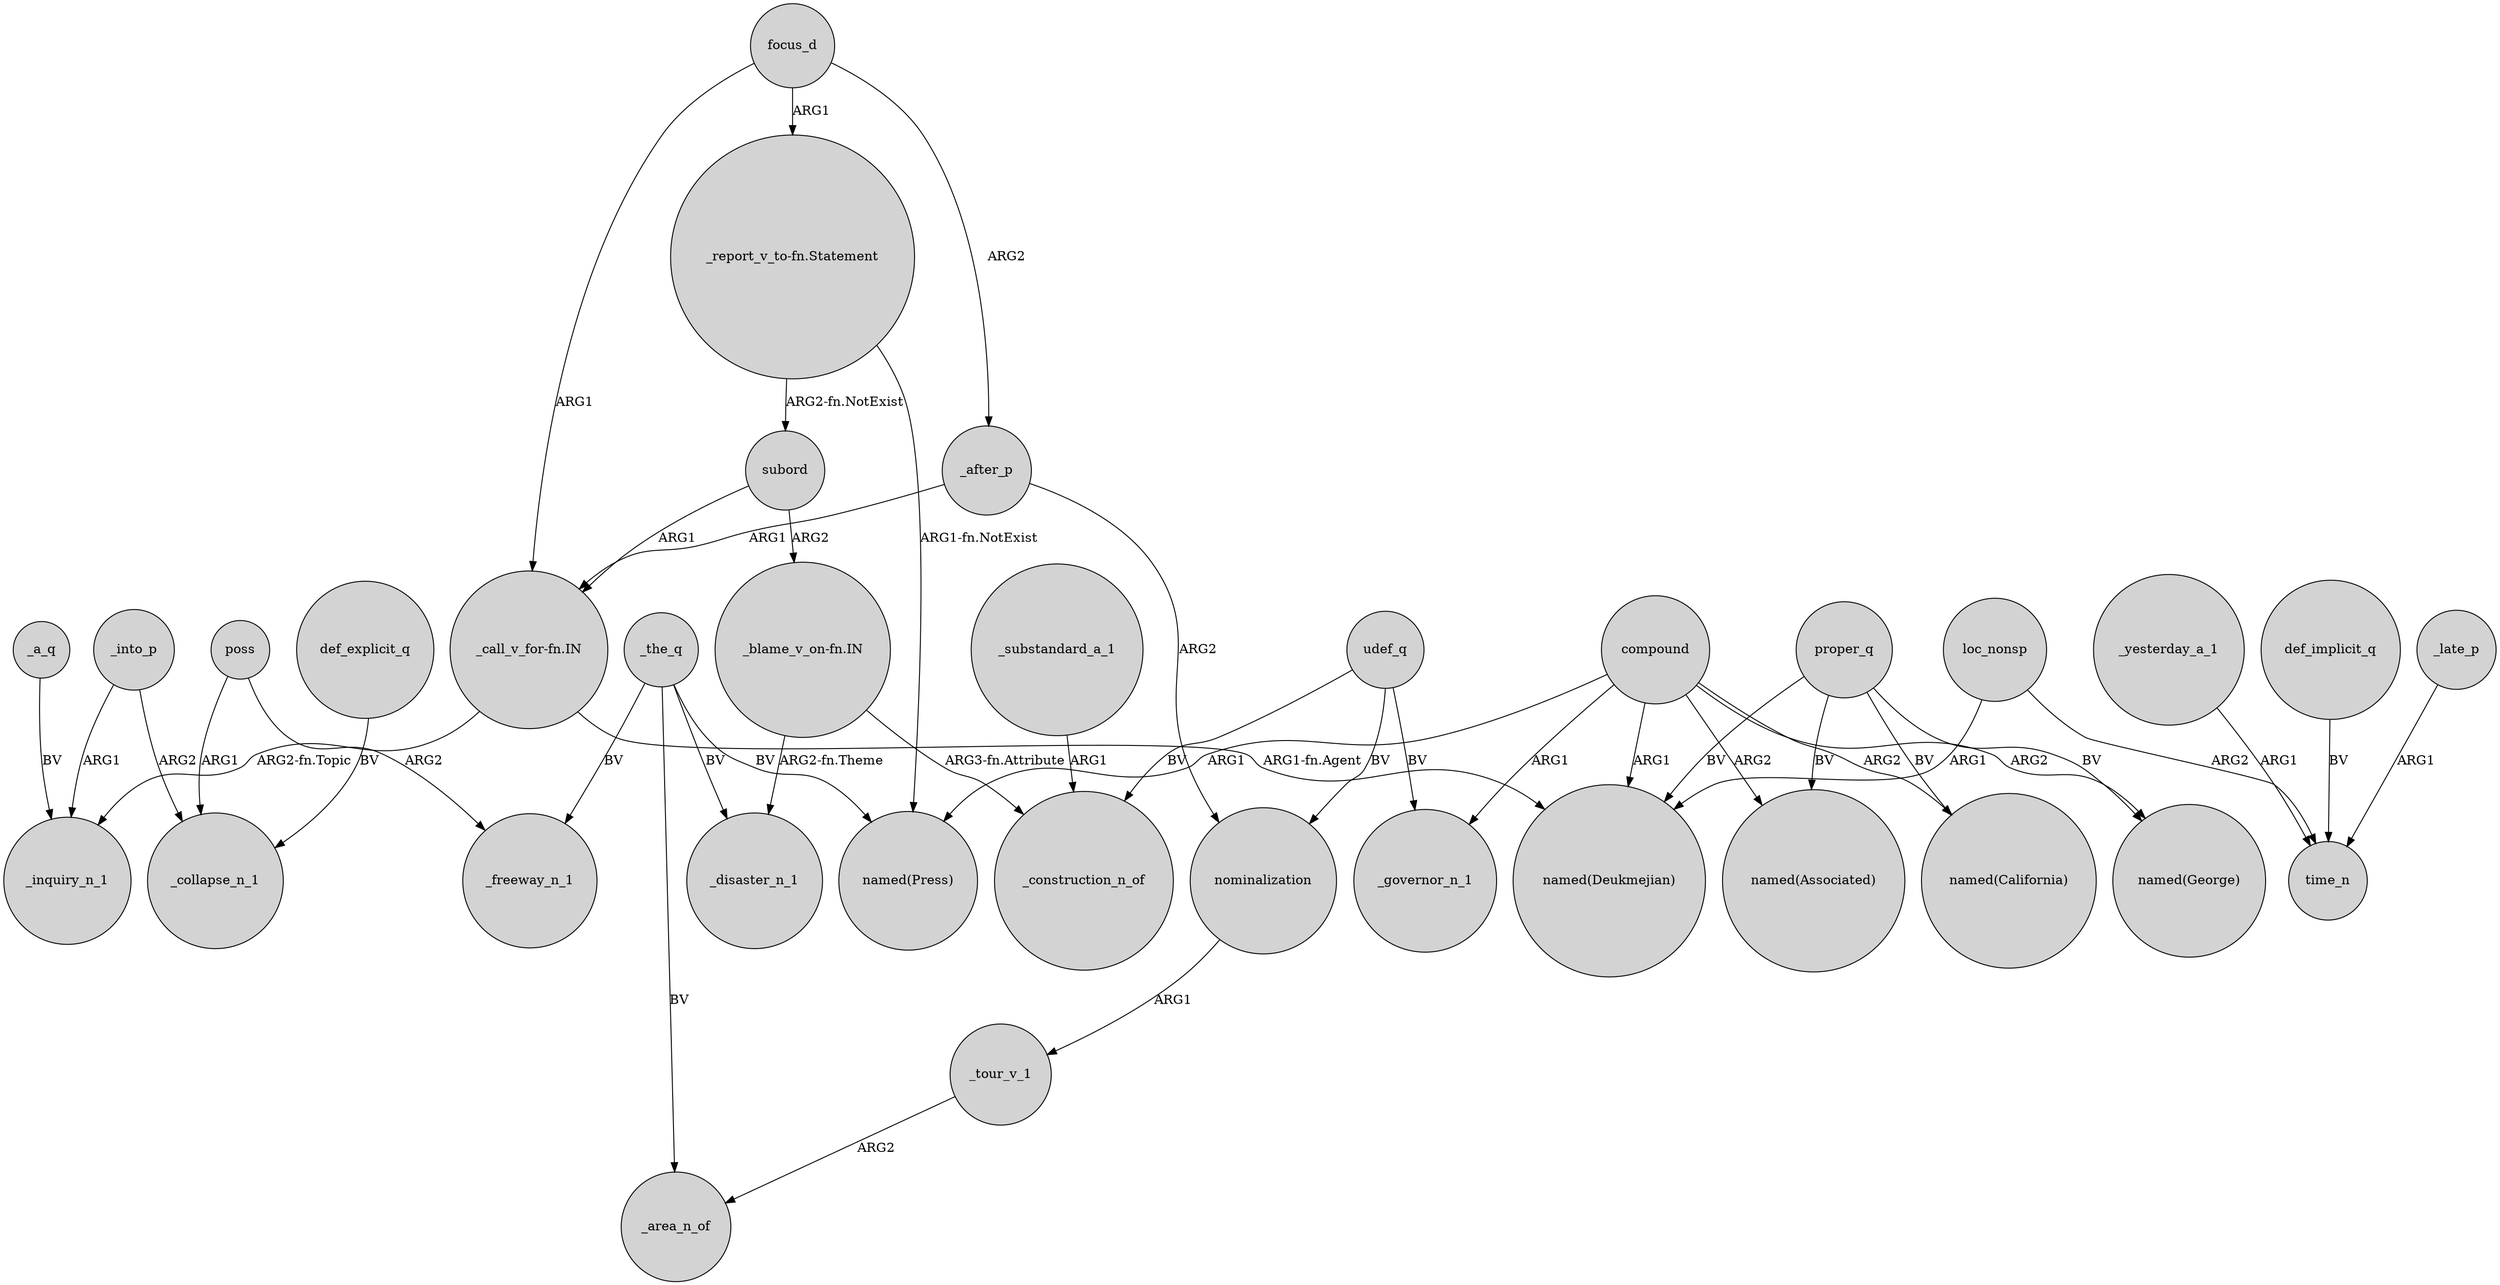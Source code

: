 digraph {
	node [shape=circle style=filled]
	"_call_v_for-fn.IN" -> _inquiry_n_1 [label="ARG2-fn.Topic"]
	_late_p -> time_n [label=ARG1]
	poss -> _freeway_n_1 [label=ARG2]
	"_blame_v_on-fn.IN" -> _disaster_n_1 [label="ARG2-fn.Theme"]
	focus_d -> "_report_v_to-fn.Statement" [label=ARG1]
	_yesterday_a_1 -> time_n [label=ARG1]
	def_explicit_q -> _collapse_n_1 [label=BV]
	_a_q -> _inquiry_n_1 [label=BV]
	_the_q -> _disaster_n_1 [label=BV]
	focus_d -> _after_p [label=ARG2]
	_the_q -> _freeway_n_1 [label=BV]
	udef_q -> _governor_n_1 [label=BV]
	subord -> "_call_v_for-fn.IN" [label=ARG1]
	_the_q -> "named(Press)" [label=BV]
	proper_q -> "named(California)" [label=BV]
	compound -> "named(George)" [label=ARG2]
	focus_d -> "_call_v_for-fn.IN" [label=ARG1]
	_tour_v_1 -> _area_n_of [label=ARG2]
	loc_nonsp -> time_n [label=ARG2]
	nominalization -> _tour_v_1 [label=ARG1]
	proper_q -> "named(Associated)" [label=BV]
	loc_nonsp -> "named(Deukmejian)" [label=ARG1]
	_into_p -> _collapse_n_1 [label=ARG2]
	_substandard_a_1 -> _construction_n_of [label=ARG1]
	compound -> _governor_n_1 [label=ARG1]
	subord -> "_blame_v_on-fn.IN" [label=ARG2]
	proper_q -> "named(Deukmejian)" [label=BV]
	"_blame_v_on-fn.IN" -> _construction_n_of [label="ARG3-fn.Attribute"]
	"_report_v_to-fn.Statement" -> subord [label="ARG2-fn.NotExist"]
	"_call_v_for-fn.IN" -> "named(Deukmejian)" [label="ARG1-fn.Agent"]
	proper_q -> "named(George)" [label=BV]
	compound -> "named(Deukmejian)" [label=ARG1]
	udef_q -> nominalization [label=BV]
	_the_q -> _area_n_of [label=BV]
	poss -> _collapse_n_1 [label=ARG1]
	compound -> "named(Associated)" [label=ARG2]
	compound -> "named(California)" [label=ARG2]
	compound -> "named(Press)" [label=ARG1]
	_into_p -> _inquiry_n_1 [label=ARG1]
	"_report_v_to-fn.Statement" -> "named(Press)" [label="ARG1-fn.NotExist"]
	udef_q -> _construction_n_of [label=BV]
	_after_p -> nominalization [label=ARG2]
	_after_p -> "_call_v_for-fn.IN" [label=ARG1]
	def_implicit_q -> time_n [label=BV]
}
